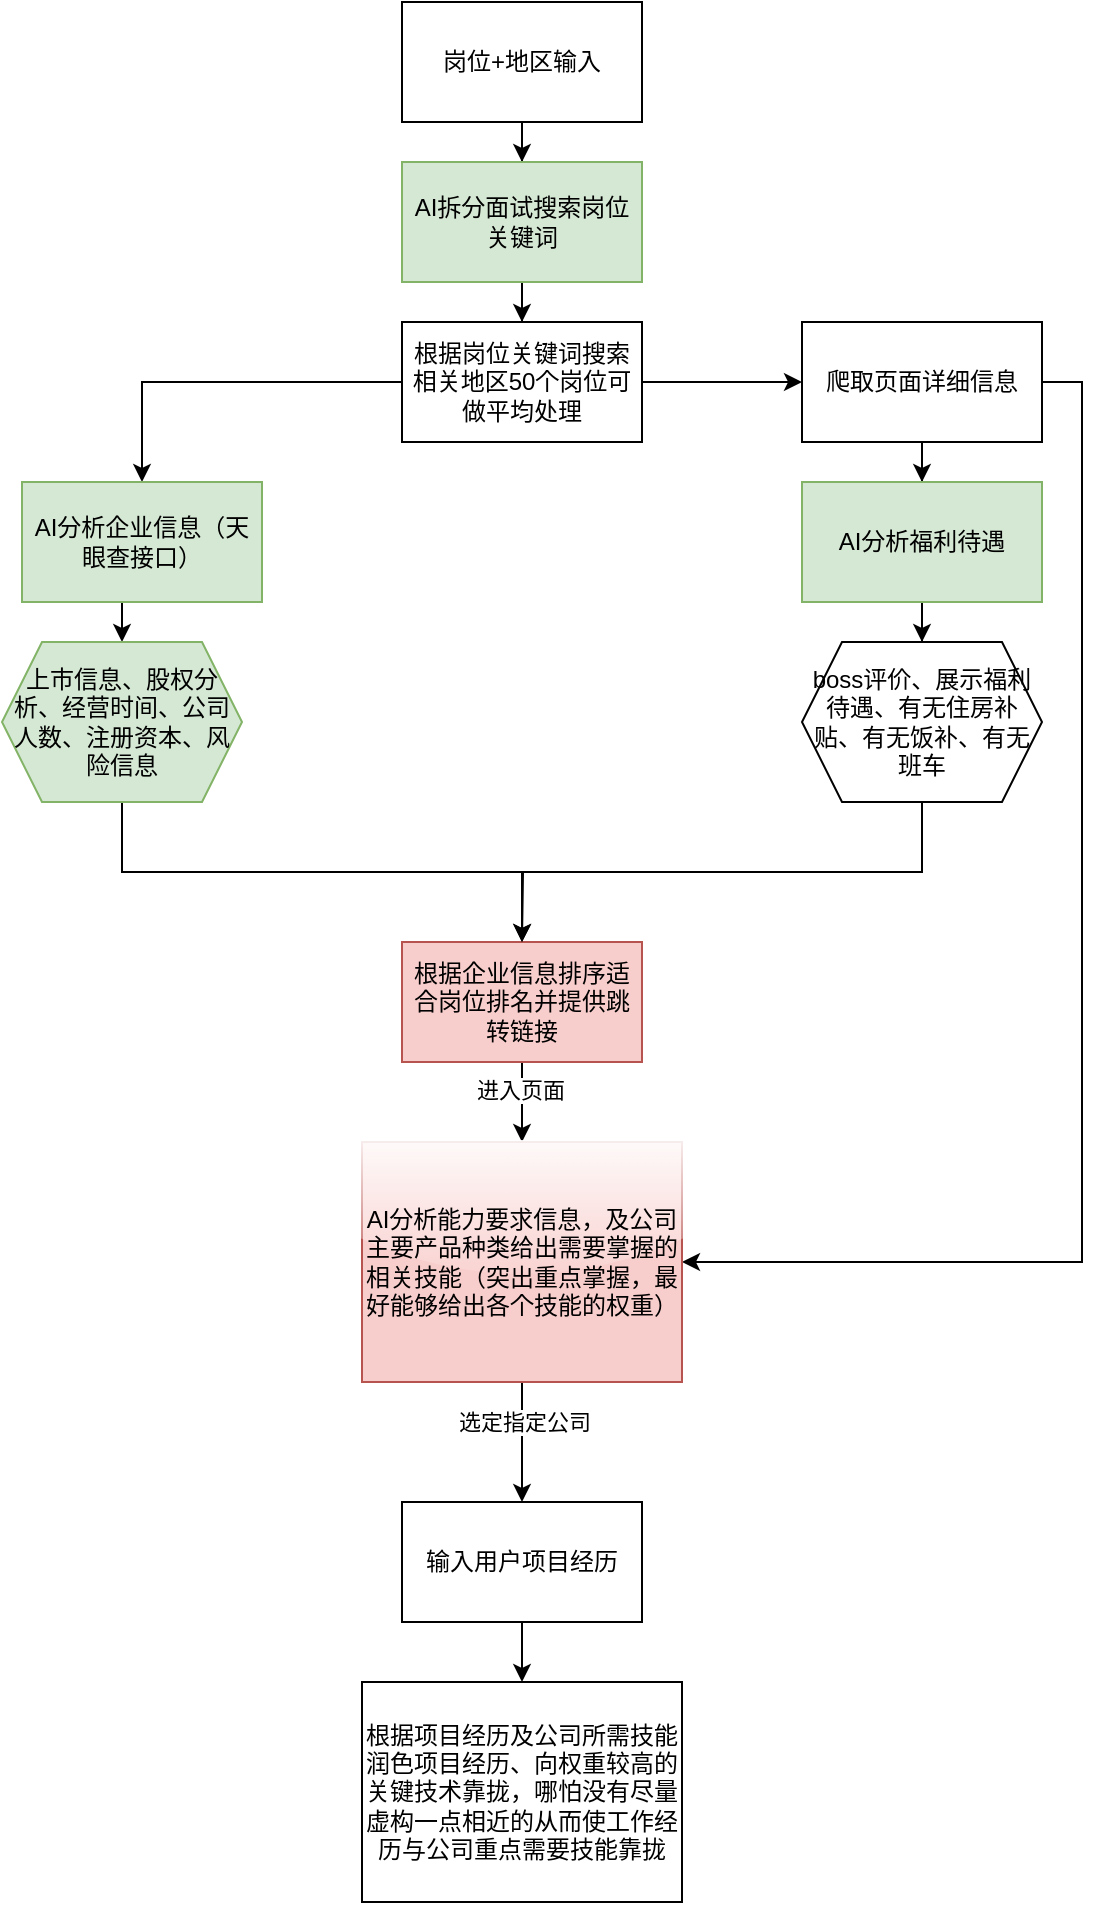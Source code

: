 <mxfile version="27.0.5">
  <diagram name="第 1 页" id="T6tYLNbp8Z9nCoGPKd5a">
    <mxGraphModel dx="1188" dy="648" grid="1" gridSize="10" guides="1" tooltips="1" connect="1" arrows="1" fold="1" page="1" pageScale="1" pageWidth="827" pageHeight="1169" math="0" shadow="0">
      <root>
        <mxCell id="0" />
        <mxCell id="1" parent="0" />
        <mxCell id="TACAZottXMF5NRmoX5qq-3" value="" style="edgeStyle=orthogonalEdgeStyle;rounded=0;orthogonalLoop=1;jettySize=auto;html=1;" edge="1" parent="1" source="TACAZottXMF5NRmoX5qq-1" target="TACAZottXMF5NRmoX5qq-2">
          <mxGeometry relative="1" as="geometry" />
        </mxCell>
        <mxCell id="TACAZottXMF5NRmoX5qq-1" value="岗位+地区输入" style="rounded=0;whiteSpace=wrap;html=1;" vertex="1" parent="1">
          <mxGeometry x="380" y="90" width="120" height="60" as="geometry" />
        </mxCell>
        <mxCell id="TACAZottXMF5NRmoX5qq-5" value="" style="edgeStyle=orthogonalEdgeStyle;rounded=0;orthogonalLoop=1;jettySize=auto;html=1;" edge="1" parent="1" source="TACAZottXMF5NRmoX5qq-2" target="TACAZottXMF5NRmoX5qq-4">
          <mxGeometry relative="1" as="geometry" />
        </mxCell>
        <mxCell id="TACAZottXMF5NRmoX5qq-2" value="AI拆分面试搜索岗位关键词" style="whiteSpace=wrap;html=1;rounded=0;fillColor=#d5e8d4;strokeColor=#82b366;" vertex="1" parent="1">
          <mxGeometry x="380" y="170" width="120" height="60" as="geometry" />
        </mxCell>
        <mxCell id="TACAZottXMF5NRmoX5qq-7" value="" style="edgeStyle=orthogonalEdgeStyle;rounded=0;orthogonalLoop=1;jettySize=auto;html=1;" edge="1" parent="1" source="TACAZottXMF5NRmoX5qq-4" target="TACAZottXMF5NRmoX5qq-6">
          <mxGeometry relative="1" as="geometry" />
        </mxCell>
        <mxCell id="TACAZottXMF5NRmoX5qq-14" value="" style="edgeStyle=orthogonalEdgeStyle;rounded=0;orthogonalLoop=1;jettySize=auto;html=1;" edge="1" parent="1" source="TACAZottXMF5NRmoX5qq-4" target="TACAZottXMF5NRmoX5qq-13">
          <mxGeometry relative="1" as="geometry" />
        </mxCell>
        <mxCell id="TACAZottXMF5NRmoX5qq-4" value="根据岗位关键词搜索相关地区50个岗位可做平均处理" style="whiteSpace=wrap;html=1;rounded=0;" vertex="1" parent="1">
          <mxGeometry x="380" y="250" width="120" height="60" as="geometry" />
        </mxCell>
        <mxCell id="TACAZottXMF5NRmoX5qq-12" style="edgeStyle=orthogonalEdgeStyle;rounded=0;orthogonalLoop=1;jettySize=auto;html=1;exitX=0.5;exitY=1;exitDx=0;exitDy=0;entryX=0.5;entryY=0;entryDx=0;entryDy=0;" edge="1" parent="1" source="TACAZottXMF5NRmoX5qq-6" target="TACAZottXMF5NRmoX5qq-10">
          <mxGeometry relative="1" as="geometry" />
        </mxCell>
        <mxCell id="TACAZottXMF5NRmoX5qq-6" value="AI分析企业信息（天眼查接口）" style="whiteSpace=wrap;html=1;rounded=0;fillColor=#d5e8d4;strokeColor=#82b366;" vertex="1" parent="1">
          <mxGeometry x="190" y="330" width="120" height="60" as="geometry" />
        </mxCell>
        <mxCell id="TACAZottXMF5NRmoX5qq-22" value="" style="edgeStyle=orthogonalEdgeStyle;rounded=0;orthogonalLoop=1;jettySize=auto;html=1;" edge="1" parent="1" source="TACAZottXMF5NRmoX5qq-8" target="TACAZottXMF5NRmoX5qq-21">
          <mxGeometry relative="1" as="geometry" />
        </mxCell>
        <mxCell id="TACAZottXMF5NRmoX5qq-23" value="进入页面" style="edgeLabel;html=1;align=center;verticalAlign=middle;resizable=0;points=[];" vertex="1" connectable="0" parent="TACAZottXMF5NRmoX5qq-22">
          <mxGeometry x="-0.325" y="-1" relative="1" as="geometry">
            <mxPoint as="offset" />
          </mxGeometry>
        </mxCell>
        <mxCell id="TACAZottXMF5NRmoX5qq-8" value="根据企业信息排序适合岗位排名并提供跳转链接" style="whiteSpace=wrap;html=1;rounded=0;fillColor=#f8cecc;strokeColor=#b85450;" vertex="1" parent="1">
          <mxGeometry x="380" y="560" width="120" height="60" as="geometry" />
        </mxCell>
        <mxCell id="TACAZottXMF5NRmoX5qq-20" style="edgeStyle=orthogonalEdgeStyle;rounded=0;orthogonalLoop=1;jettySize=auto;html=1;exitX=0.5;exitY=1;exitDx=0;exitDy=0;" edge="1" parent="1" source="TACAZottXMF5NRmoX5qq-10">
          <mxGeometry relative="1" as="geometry">
            <mxPoint x="440" y="560" as="targetPoint" />
          </mxGeometry>
        </mxCell>
        <mxCell id="TACAZottXMF5NRmoX5qq-10" value="上市信息、股权分析、经营时间、公司人数、注册资本、风险信息" style="shape=hexagon;perimeter=hexagonPerimeter2;whiteSpace=wrap;html=1;fixedSize=1;rounded=0;fillColor=#d5e8d4;strokeColor=#82b366;" vertex="1" parent="1">
          <mxGeometry x="180" y="410" width="120" height="80" as="geometry" />
        </mxCell>
        <mxCell id="TACAZottXMF5NRmoX5qq-16" value="" style="edgeStyle=orthogonalEdgeStyle;rounded=0;orthogonalLoop=1;jettySize=auto;html=1;" edge="1" parent="1" source="TACAZottXMF5NRmoX5qq-13" target="TACAZottXMF5NRmoX5qq-15">
          <mxGeometry relative="1" as="geometry" />
        </mxCell>
        <mxCell id="TACAZottXMF5NRmoX5qq-24" style="edgeStyle=orthogonalEdgeStyle;rounded=0;orthogonalLoop=1;jettySize=auto;html=1;exitX=1;exitY=0.5;exitDx=0;exitDy=0;entryX=1;entryY=0.5;entryDx=0;entryDy=0;" edge="1" parent="1" source="TACAZottXMF5NRmoX5qq-13" target="TACAZottXMF5NRmoX5qq-21">
          <mxGeometry relative="1" as="geometry" />
        </mxCell>
        <mxCell id="TACAZottXMF5NRmoX5qq-13" value="爬取页面详细信息" style="whiteSpace=wrap;html=1;rounded=0;" vertex="1" parent="1">
          <mxGeometry x="580" y="250" width="120" height="60" as="geometry" />
        </mxCell>
        <mxCell id="TACAZottXMF5NRmoX5qq-18" value="" style="edgeStyle=orthogonalEdgeStyle;rounded=0;orthogonalLoop=1;jettySize=auto;html=1;" edge="1" parent="1" source="TACAZottXMF5NRmoX5qq-15" target="TACAZottXMF5NRmoX5qq-17">
          <mxGeometry relative="1" as="geometry" />
        </mxCell>
        <mxCell id="TACAZottXMF5NRmoX5qq-15" value="AI分析福利待遇" style="whiteSpace=wrap;html=1;rounded=0;fillColor=#d5e8d4;strokeColor=#82b366;" vertex="1" parent="1">
          <mxGeometry x="580" y="330" width="120" height="60" as="geometry" />
        </mxCell>
        <mxCell id="TACAZottXMF5NRmoX5qq-19" style="edgeStyle=orthogonalEdgeStyle;rounded=0;orthogonalLoop=1;jettySize=auto;html=1;exitX=0.5;exitY=1;exitDx=0;exitDy=0;entryX=0.5;entryY=0;entryDx=0;entryDy=0;" edge="1" parent="1" source="TACAZottXMF5NRmoX5qq-17" target="TACAZottXMF5NRmoX5qq-8">
          <mxGeometry relative="1" as="geometry" />
        </mxCell>
        <mxCell id="TACAZottXMF5NRmoX5qq-17" value="boss评价、展示福利待遇、有无住房补贴、有无饭补、有无班车" style="shape=hexagon;perimeter=hexagonPerimeter2;whiteSpace=wrap;html=1;fixedSize=1;rounded=0;" vertex="1" parent="1">
          <mxGeometry x="580" y="410" width="120" height="80" as="geometry" />
        </mxCell>
        <mxCell id="TACAZottXMF5NRmoX5qq-28" value="" style="edgeStyle=orthogonalEdgeStyle;rounded=0;orthogonalLoop=1;jettySize=auto;html=1;" edge="1" parent="1" source="TACAZottXMF5NRmoX5qq-21" target="TACAZottXMF5NRmoX5qq-27">
          <mxGeometry relative="1" as="geometry" />
        </mxCell>
        <mxCell id="TACAZottXMF5NRmoX5qq-29" value="选定指定公司" style="edgeLabel;html=1;align=center;verticalAlign=middle;resizable=0;points=[];" vertex="1" connectable="0" parent="TACAZottXMF5NRmoX5qq-28">
          <mxGeometry x="-0.327" y="1" relative="1" as="geometry">
            <mxPoint as="offset" />
          </mxGeometry>
        </mxCell>
        <mxCell id="TACAZottXMF5NRmoX5qq-21" value="AI分析能力要求信息，及公司主要产品种类给出需要掌握的相关技能（突出重点掌握，最好能够给出各个技能的权重）" style="whiteSpace=wrap;html=1;rounded=0;fillColor=#f8cecc;strokeColor=#b85450;glass=1;" vertex="1" parent="1">
          <mxGeometry x="360" y="660" width="160" height="120" as="geometry" />
        </mxCell>
        <mxCell id="TACAZottXMF5NRmoX5qq-31" value="" style="edgeStyle=orthogonalEdgeStyle;rounded=0;orthogonalLoop=1;jettySize=auto;html=1;" edge="1" parent="1" source="TACAZottXMF5NRmoX5qq-27" target="TACAZottXMF5NRmoX5qq-30">
          <mxGeometry relative="1" as="geometry" />
        </mxCell>
        <mxCell id="TACAZottXMF5NRmoX5qq-27" value="输入用户项目经历" style="whiteSpace=wrap;html=1;rounded=0;glass=0;" vertex="1" parent="1">
          <mxGeometry x="380" y="840" width="120" height="60" as="geometry" />
        </mxCell>
        <mxCell id="TACAZottXMF5NRmoX5qq-30" value="根据项目经历及公司所需技能润色项目经历、向权重较高的关键技术靠拢，哪怕没有尽量虚构一点相近的从而使工作经历与公司重点需要技能靠拢" style="whiteSpace=wrap;html=1;rounded=0;glass=0;" vertex="1" parent="1">
          <mxGeometry x="360" y="930" width="160" height="110" as="geometry" />
        </mxCell>
      </root>
    </mxGraphModel>
  </diagram>
</mxfile>
